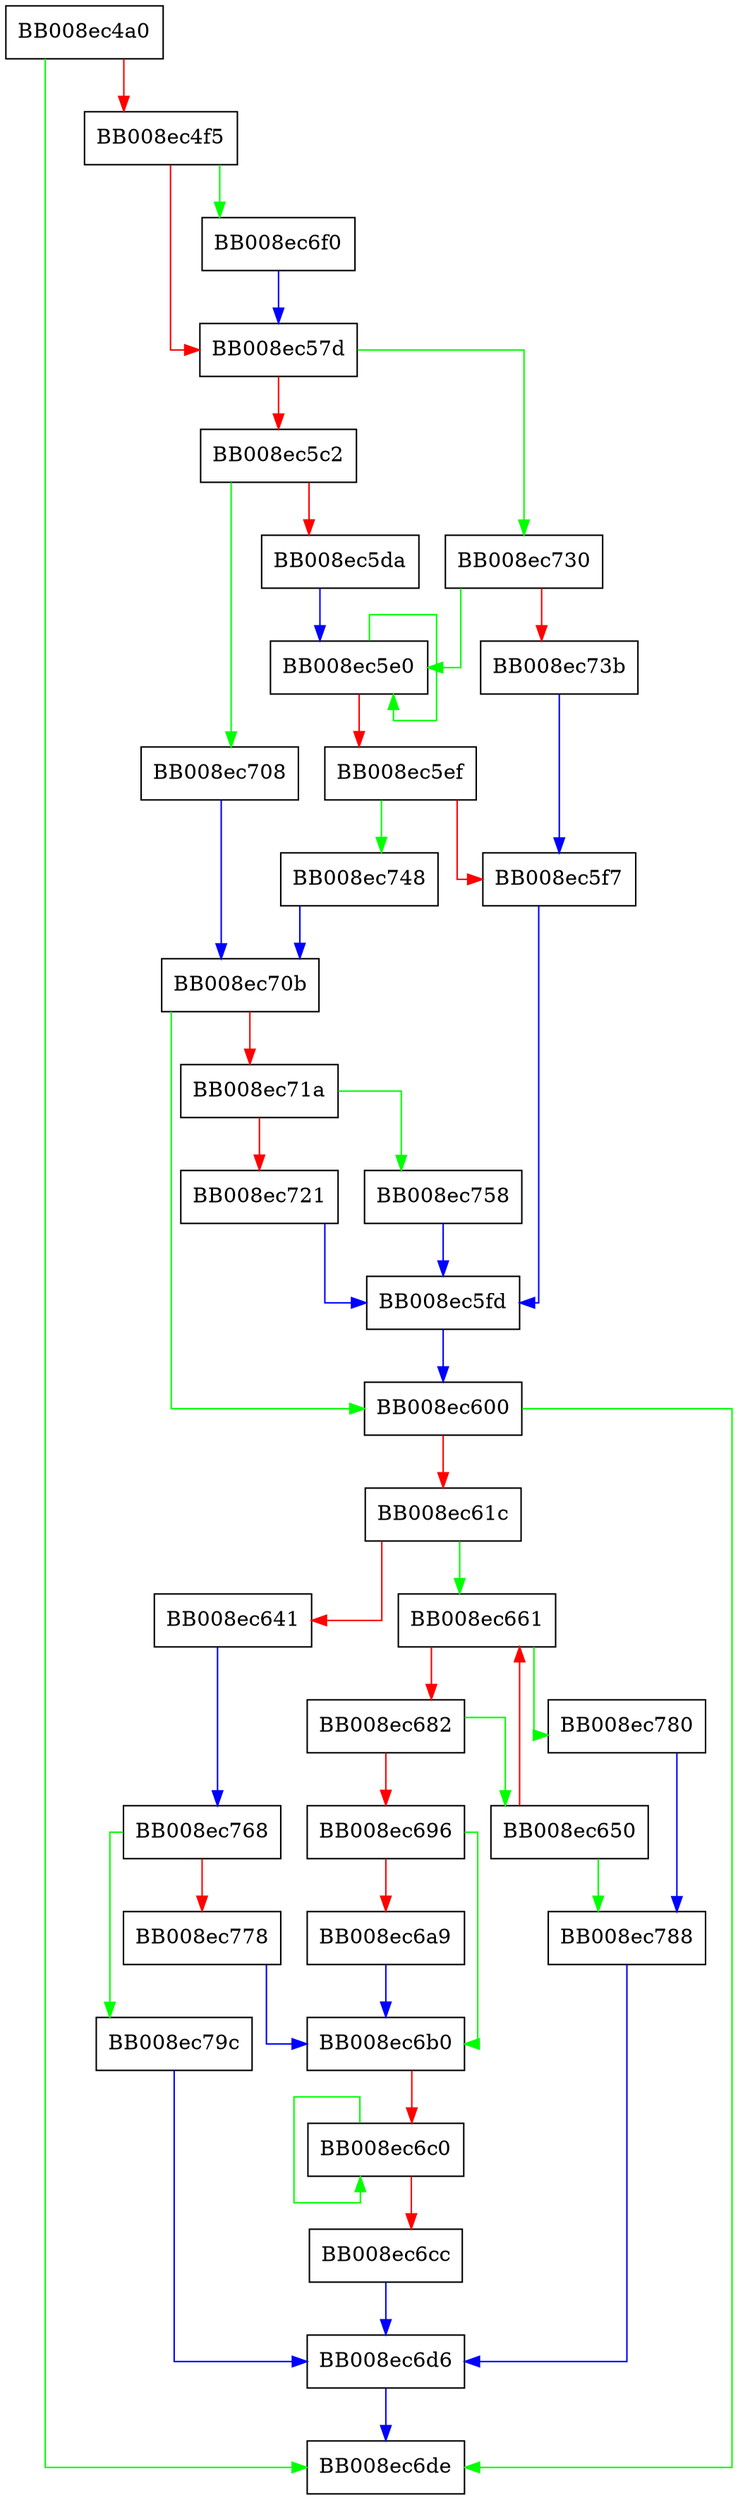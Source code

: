 digraph _dl_new_object {
  node [shape="box"];
  graph [splines=ortho];
  BB008ec4a0 -> BB008ec6de [color="green"];
  BB008ec4a0 -> BB008ec4f5 [color="red"];
  BB008ec4f5 -> BB008ec6f0 [color="green"];
  BB008ec4f5 -> BB008ec57d [color="red"];
  BB008ec57d -> BB008ec730 [color="green"];
  BB008ec57d -> BB008ec5c2 [color="red"];
  BB008ec5c2 -> BB008ec708 [color="green"];
  BB008ec5c2 -> BB008ec5da [color="red"];
  BB008ec5da -> BB008ec5e0 [color="blue"];
  BB008ec5e0 -> BB008ec5e0 [color="green"];
  BB008ec5e0 -> BB008ec5ef [color="red"];
  BB008ec5ef -> BB008ec748 [color="green"];
  BB008ec5ef -> BB008ec5f7 [color="red"];
  BB008ec5f7 -> BB008ec5fd [color="blue"];
  BB008ec5fd -> BB008ec600 [color="blue"];
  BB008ec600 -> BB008ec6de [color="green"];
  BB008ec600 -> BB008ec61c [color="red"];
  BB008ec61c -> BB008ec661 [color="green"];
  BB008ec61c -> BB008ec641 [color="red"];
  BB008ec641 -> BB008ec768 [color="blue"];
  BB008ec650 -> BB008ec788 [color="green"];
  BB008ec650 -> BB008ec661 [color="red"];
  BB008ec661 -> BB008ec780 [color="green"];
  BB008ec661 -> BB008ec682 [color="red"];
  BB008ec682 -> BB008ec650 [color="green"];
  BB008ec682 -> BB008ec696 [color="red"];
  BB008ec696 -> BB008ec6b0 [color="green"];
  BB008ec696 -> BB008ec6a9 [color="red"];
  BB008ec6a9 -> BB008ec6b0 [color="blue"];
  BB008ec6b0 -> BB008ec6c0 [color="red"];
  BB008ec6c0 -> BB008ec6c0 [color="green"];
  BB008ec6c0 -> BB008ec6cc [color="red"];
  BB008ec6cc -> BB008ec6d6 [color="blue"];
  BB008ec6d6 -> BB008ec6de [color="blue"];
  BB008ec6f0 -> BB008ec57d [color="blue"];
  BB008ec708 -> BB008ec70b [color="blue"];
  BB008ec70b -> BB008ec600 [color="green"];
  BB008ec70b -> BB008ec71a [color="red"];
  BB008ec71a -> BB008ec758 [color="green"];
  BB008ec71a -> BB008ec721 [color="red"];
  BB008ec721 -> BB008ec5fd [color="blue"];
  BB008ec730 -> BB008ec5e0 [color="green"];
  BB008ec730 -> BB008ec73b [color="red"];
  BB008ec73b -> BB008ec5f7 [color="blue"];
  BB008ec748 -> BB008ec70b [color="blue"];
  BB008ec758 -> BB008ec5fd [color="blue"];
  BB008ec768 -> BB008ec79c [color="green"];
  BB008ec768 -> BB008ec778 [color="red"];
  BB008ec778 -> BB008ec6b0 [color="blue"];
  BB008ec780 -> BB008ec788 [color="blue"];
  BB008ec788 -> BB008ec6d6 [color="blue"];
  BB008ec79c -> BB008ec6d6 [color="blue"];
}